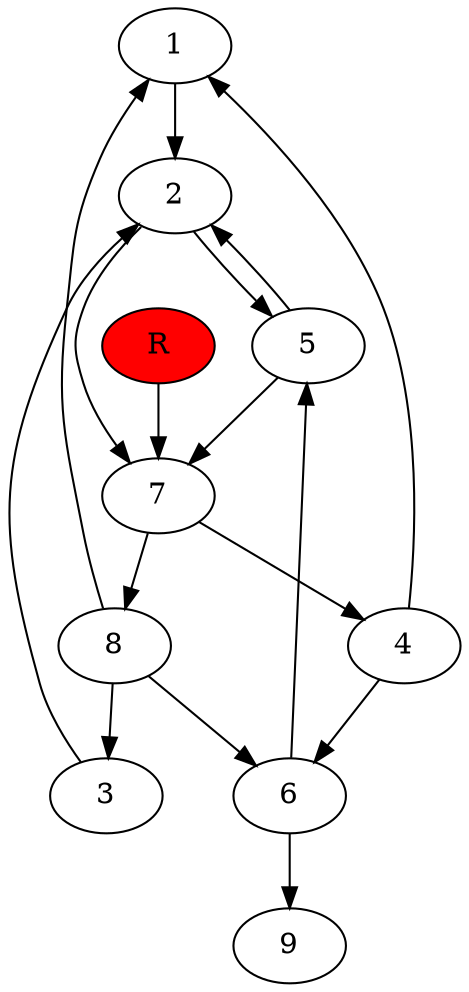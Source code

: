 digraph prb42629 {
	1
	2
	3
	4
	5
	6
	7
	8
	R [fillcolor="#ff0000" style=filled]
	1 -> 2
	2 -> 5
	2 -> 7
	3 -> 2
	4 -> 1
	4 -> 6
	5 -> 2
	5 -> 7
	6 -> 5
	6 -> 9
	7 -> 4
	7 -> 8
	8 -> 1
	8 -> 3
	8 -> 6
	R -> 7
}
